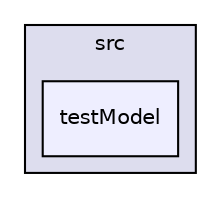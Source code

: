 digraph "C:/Users/Admin/jan/workspace/TicTacToeViewAndController/src/testModel" {
  compound=true
  node [ fontsize="10", fontname="Helvetica"];
  edge [ labelfontsize="10", labelfontname="Helvetica"];
  subgraph clusterdir_68267d1309a1af8e8297ef4c3efbcdba {
    graph [ bgcolor="#ddddee", pencolor="black", label="src" fontname="Helvetica", fontsize="10", URL="dir_68267d1309a1af8e8297ef4c3efbcdba.html"]
  dir_823d8d3925233ab936d59f6a84373f05 [shape=box, label="testModel", style="filled", fillcolor="#eeeeff", pencolor="black", URL="dir_823d8d3925233ab936d59f6a84373f05.html"];
  }
}
